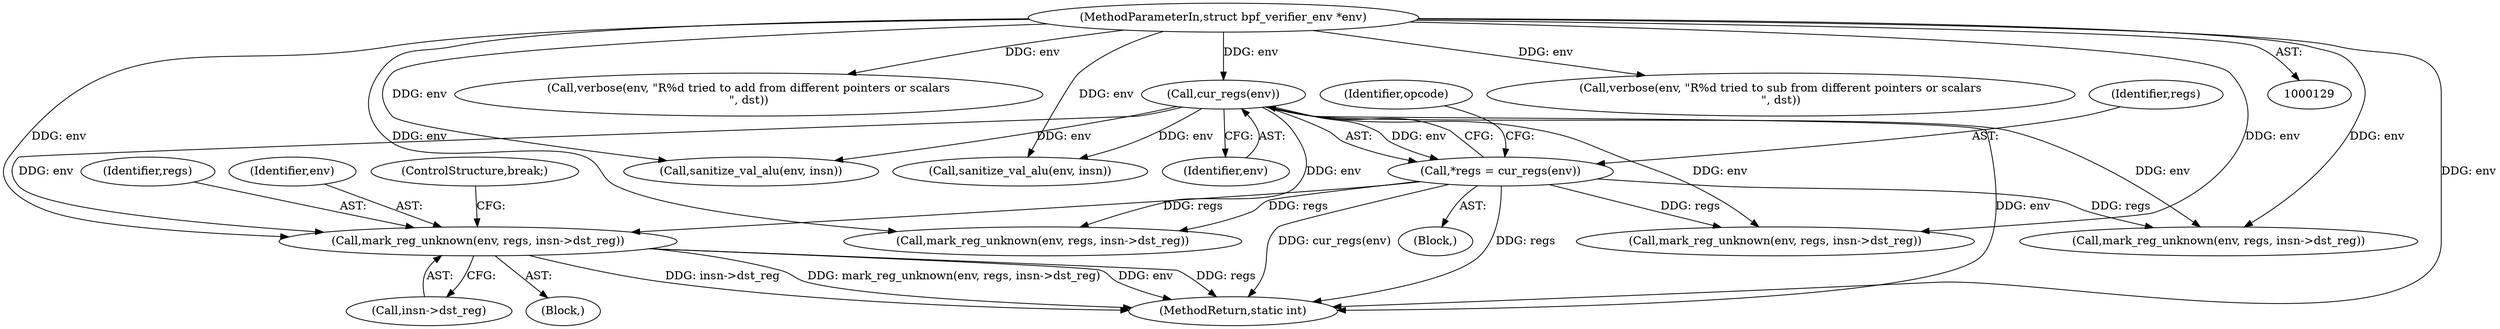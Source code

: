 digraph "0_linux_d3bd7413e0ca40b60cf60d4003246d067cafdeda@pointer" {
"1000879" [label="(Call,mark_reg_unknown(env, regs, insn->dst_reg))"];
"1000138" [label="(Call,cur_regs(env))"];
"1000130" [label="(MethodParameterIn,struct bpf_verifier_env *env)"];
"1000136" [label="(Call,*regs = cur_regs(env))"];
"1000882" [label="(Call,insn->dst_reg)"];
"1000142" [label="(Identifier,opcode)"];
"1000138" [label="(Call,cur_regs(env))"];
"1000736" [label="(Call,mark_reg_unknown(env, regs, insn->dst_reg))"];
"1000273" [label="(Call,verbose(env, \"R%d tried to add from different pointers or scalars\n\", dst))"];
"1000265" [label="(Call,sanitize_val_alu(env, insn))"];
"1000839" [label="(Call,mark_reg_unknown(env, regs, insn->dst_reg))"];
"1000136" [label="(Call,*regs = cur_regs(env))"];
"1000261" [label="(Block,)"];
"1000879" [label="(Call,mark_reg_unknown(env, regs, insn->dst_reg))"];
"1000881" [label="(Identifier,regs)"];
"1000903" [label="(MethodReturn,static int)"];
"1000880" [label="(Identifier,env)"];
"1000134" [label="(Block,)"];
"1000376" [label="(Call,verbose(env, \"R%d tried to sub from different pointers or scalars\n\", dst))"];
"1000794" [label="(Call,mark_reg_unknown(env, regs, insn->dst_reg))"];
"1000139" [label="(Identifier,env)"];
"1000137" [label="(Identifier,regs)"];
"1000130" [label="(MethodParameterIn,struct bpf_verifier_env *env)"];
"1000885" [label="(ControlStructure,break;)"];
"1000368" [label="(Call,sanitize_val_alu(env, insn))"];
"1000879" -> "1000261"  [label="AST: "];
"1000879" -> "1000882"  [label="CFG: "];
"1000880" -> "1000879"  [label="AST: "];
"1000881" -> "1000879"  [label="AST: "];
"1000882" -> "1000879"  [label="AST: "];
"1000885" -> "1000879"  [label="CFG: "];
"1000879" -> "1000903"  [label="DDG: regs"];
"1000879" -> "1000903"  [label="DDG: insn->dst_reg"];
"1000879" -> "1000903"  [label="DDG: mark_reg_unknown(env, regs, insn->dst_reg)"];
"1000879" -> "1000903"  [label="DDG: env"];
"1000138" -> "1000879"  [label="DDG: env"];
"1000130" -> "1000879"  [label="DDG: env"];
"1000136" -> "1000879"  [label="DDG: regs"];
"1000138" -> "1000136"  [label="AST: "];
"1000138" -> "1000139"  [label="CFG: "];
"1000139" -> "1000138"  [label="AST: "];
"1000136" -> "1000138"  [label="CFG: "];
"1000138" -> "1000903"  [label="DDG: env"];
"1000138" -> "1000136"  [label="DDG: env"];
"1000130" -> "1000138"  [label="DDG: env"];
"1000138" -> "1000265"  [label="DDG: env"];
"1000138" -> "1000368"  [label="DDG: env"];
"1000138" -> "1000736"  [label="DDG: env"];
"1000138" -> "1000794"  [label="DDG: env"];
"1000138" -> "1000839"  [label="DDG: env"];
"1000130" -> "1000129"  [label="AST: "];
"1000130" -> "1000903"  [label="DDG: env"];
"1000130" -> "1000265"  [label="DDG: env"];
"1000130" -> "1000273"  [label="DDG: env"];
"1000130" -> "1000368"  [label="DDG: env"];
"1000130" -> "1000376"  [label="DDG: env"];
"1000130" -> "1000736"  [label="DDG: env"];
"1000130" -> "1000794"  [label="DDG: env"];
"1000130" -> "1000839"  [label="DDG: env"];
"1000136" -> "1000134"  [label="AST: "];
"1000137" -> "1000136"  [label="AST: "];
"1000142" -> "1000136"  [label="CFG: "];
"1000136" -> "1000903"  [label="DDG: cur_regs(env)"];
"1000136" -> "1000903"  [label="DDG: regs"];
"1000136" -> "1000736"  [label="DDG: regs"];
"1000136" -> "1000794"  [label="DDG: regs"];
"1000136" -> "1000839"  [label="DDG: regs"];
}

